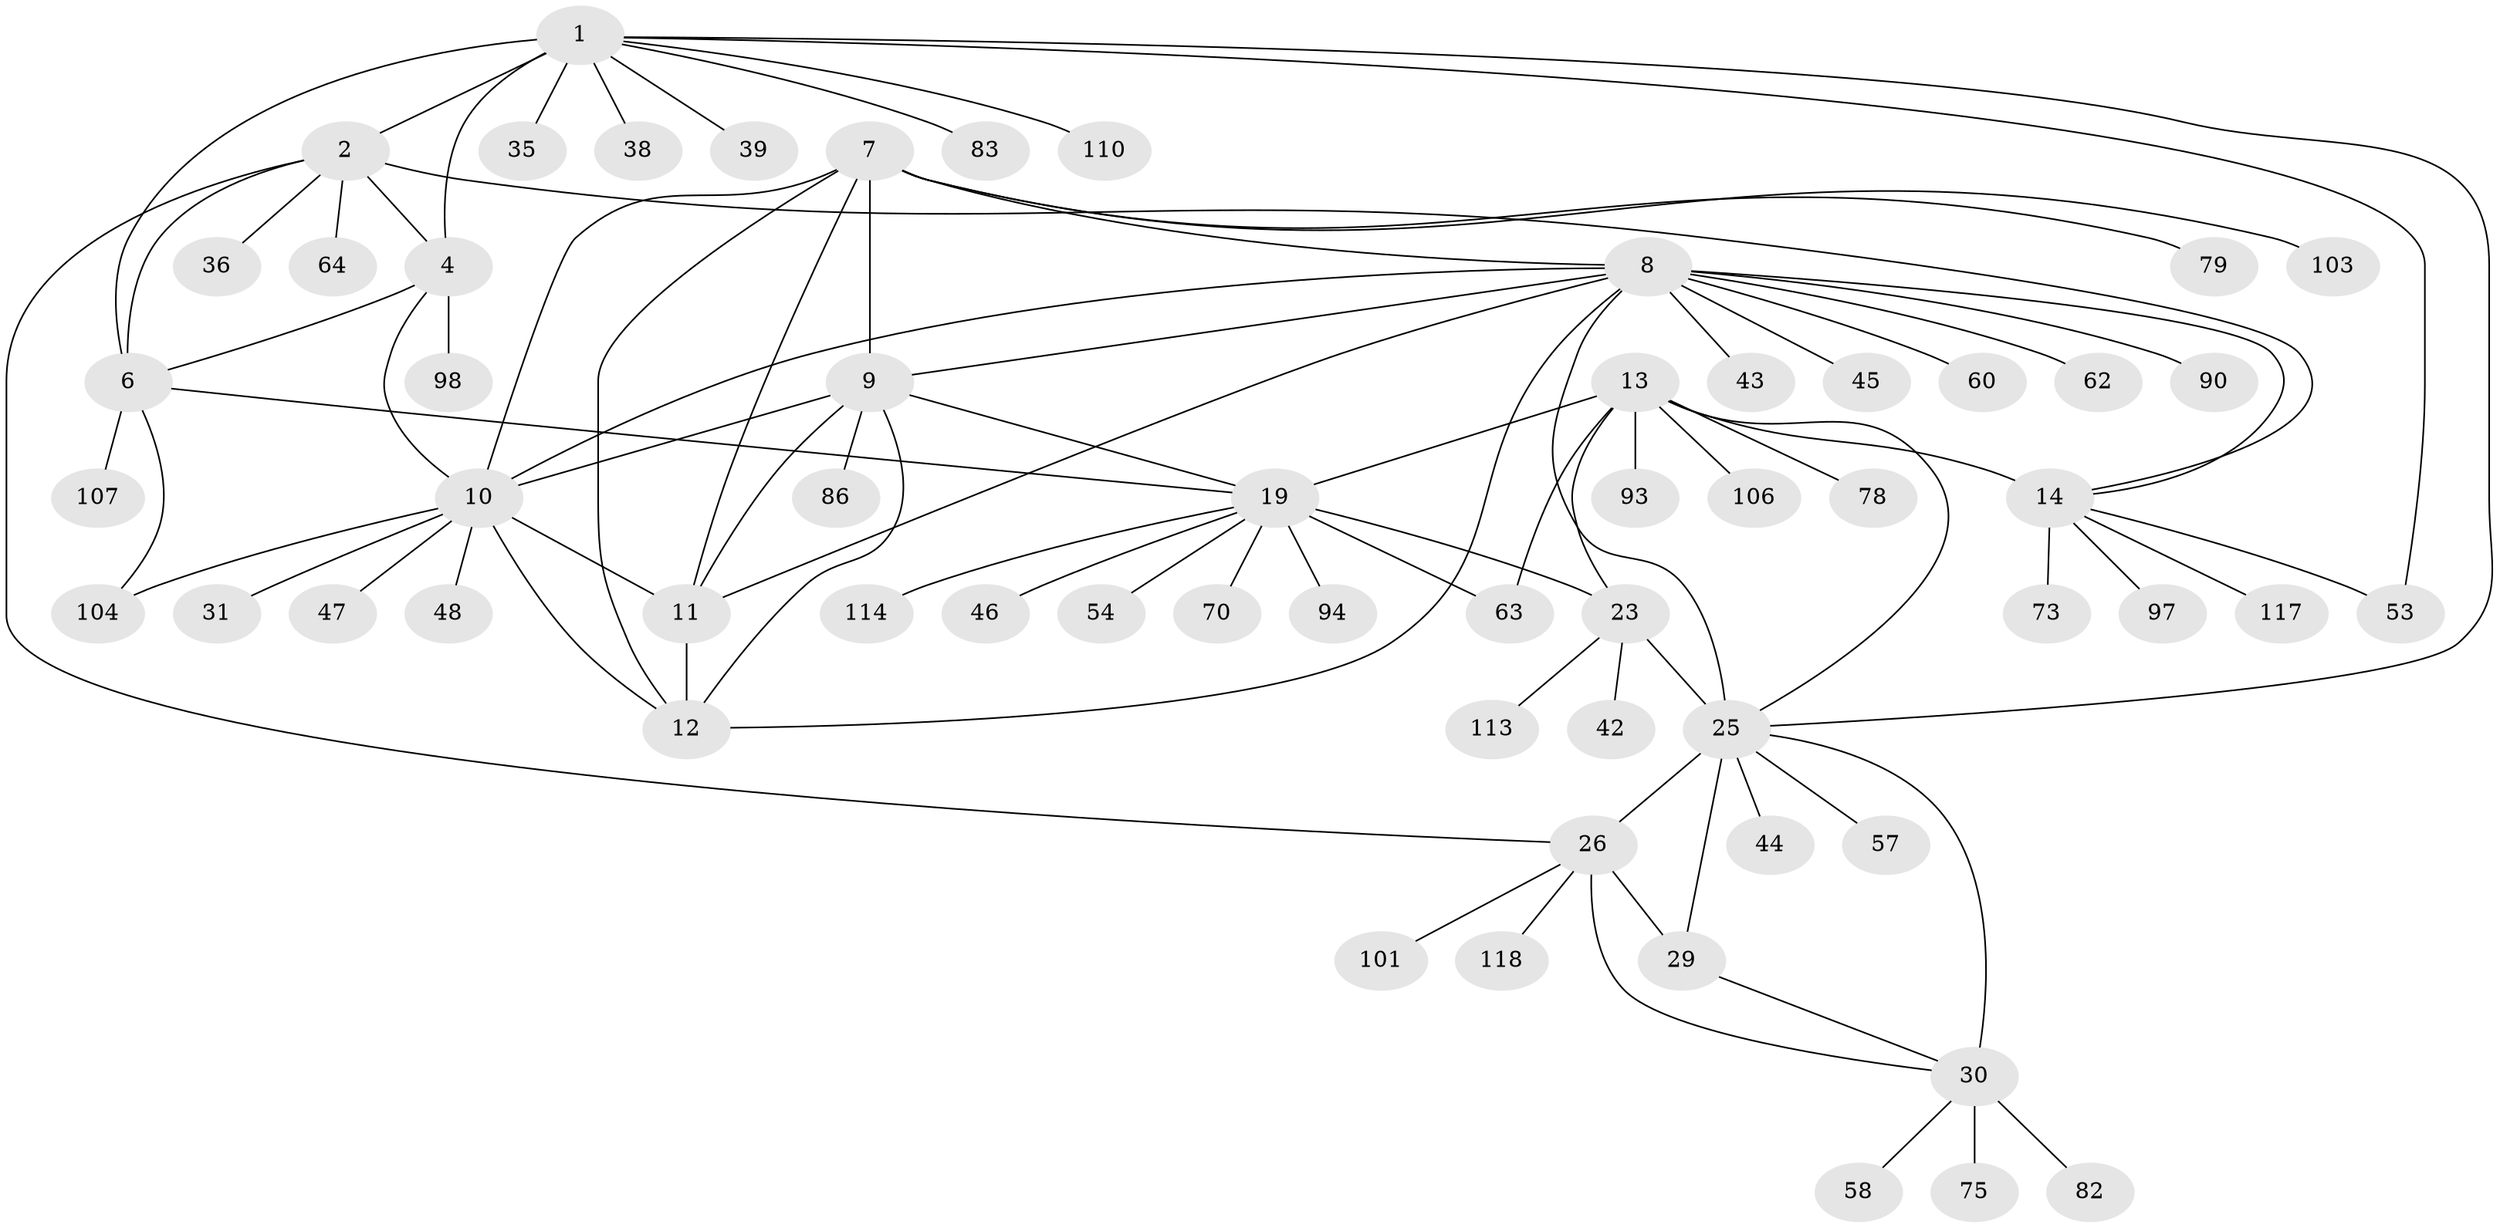 // original degree distribution, {12: 0.016260162601626018, 8: 0.07317073170731707, 10: 0.04878048780487805, 7: 0.06504065040650407, 6: 0.016260162601626018, 11: 0.016260162601626018, 9: 0.008130081300813009, 1: 0.6016260162601627, 2: 0.14634146341463414, 3: 0.008130081300813009}
// Generated by graph-tools (version 1.1) at 2025/16/03/09/25 04:16:00]
// undirected, 61 vertices, 87 edges
graph export_dot {
graph [start="1"]
  node [color=gray90,style=filled];
  1;
  2 [super="+5+87+68+3"];
  4;
  6;
  7 [super="+49"];
  8;
  9;
  10;
  11 [super="+52+67+55"];
  12 [super="+111+41"];
  13 [super="+18"];
  14 [super="+15"];
  19 [super="+20+21+116+105"];
  23;
  25 [super="+27+59+37+32"];
  26;
  29 [super="+56+85+40"];
  30 [super="+50"];
  31;
  35;
  36;
  38;
  39 [super="+96"];
  42;
  43 [super="+61"];
  44;
  45;
  46;
  47;
  48;
  53;
  54;
  57 [super="+123"];
  58;
  60;
  62;
  63 [super="+88"];
  64 [super="+65"];
  70;
  73;
  75;
  78;
  79;
  82 [super="+108"];
  83;
  86;
  90;
  93;
  94 [super="+95"];
  97;
  98;
  101;
  103;
  104;
  106;
  107;
  110;
  113;
  114;
  117;
  118;
  1 -- 2 [weight=3];
  1 -- 4;
  1 -- 6;
  1 -- 25;
  1 -- 35;
  1 -- 38;
  1 -- 39;
  1 -- 53;
  1 -- 83;
  1 -- 110;
  2 -- 4 [weight=3];
  2 -- 6 [weight=3];
  2 -- 64;
  2 -- 36;
  2 -- 26;
  2 -- 14;
  4 -- 6;
  4 -- 10;
  4 -- 98;
  6 -- 104;
  6 -- 107;
  6 -- 19;
  7 -- 8;
  7 -- 9;
  7 -- 10;
  7 -- 11;
  7 -- 12;
  7 -- 79;
  7 -- 103;
  8 -- 9;
  8 -- 10;
  8 -- 11;
  8 -- 12;
  8 -- 14;
  8 -- 43;
  8 -- 45;
  8 -- 60;
  8 -- 62;
  8 -- 90;
  8 -- 25;
  9 -- 10;
  9 -- 11;
  9 -- 12;
  9 -- 86;
  9 -- 19;
  10 -- 11;
  10 -- 12;
  10 -- 31;
  10 -- 47;
  10 -- 48;
  10 -- 104;
  11 -- 12;
  13 -- 14 [weight=8];
  13 -- 25;
  13 -- 63;
  13 -- 78;
  13 -- 93;
  13 -- 106;
  13 -- 19;
  13 -- 23;
  14 -- 53;
  14 -- 73;
  14 -- 97;
  14 -- 117;
  19 -- 23 [weight=5];
  19 -- 70;
  19 -- 46;
  19 -- 114;
  19 -- 94;
  19 -- 63;
  19 -- 54;
  23 -- 42;
  23 -- 113;
  23 -- 25 [weight=2];
  25 -- 26 [weight=3];
  25 -- 29 [weight=3];
  25 -- 30 [weight=3];
  25 -- 44;
  25 -- 57;
  26 -- 29;
  26 -- 30;
  26 -- 101;
  26 -- 118;
  29 -- 30;
  30 -- 58;
  30 -- 75;
  30 -- 82;
}
